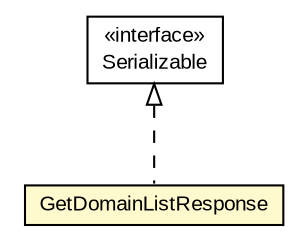 #!/usr/local/bin/dot
#
# Class diagram 
# Generated by UMLGraph version R5_6-24-gf6e263 (http://www.umlgraph.org/)
#

digraph G {
	edge [fontname="arial",fontsize=10,labelfontname="arial",labelfontsize=10];
	node [fontname="arial",fontsize=10,shape=plaintext];
	nodesep=0.25;
	ranksep=0.5;
	// org.miloss.fgsms.services.interfaces.policyconfiguration.GetDomainListResponse
	c474762 [label=<<table title="org.miloss.fgsms.services.interfaces.policyconfiguration.GetDomainListResponse" border="0" cellborder="1" cellspacing="0" cellpadding="2" port="p" bgcolor="lemonChiffon" href="./GetDomainListResponse.html">
		<tr><td><table border="0" cellspacing="0" cellpadding="1">
<tr><td align="center" balign="center"> GetDomainListResponse </td></tr>
		</table></td></tr>
		</table>>, URL="./GetDomainListResponse.html", fontname="arial", fontcolor="black", fontsize=10.0];
	//org.miloss.fgsms.services.interfaces.policyconfiguration.GetDomainListResponse implements java.io.Serializable
	c475367:p -> c474762:p [dir=back,arrowtail=empty,style=dashed];
	// java.io.Serializable
	c475367 [label=<<table title="java.io.Serializable" border="0" cellborder="1" cellspacing="0" cellpadding="2" port="p" href="http://java.sun.com/j2se/1.4.2/docs/api/java/io/Serializable.html">
		<tr><td><table border="0" cellspacing="0" cellpadding="1">
<tr><td align="center" balign="center"> &#171;interface&#187; </td></tr>
<tr><td align="center" balign="center"> Serializable </td></tr>
		</table></td></tr>
		</table>>, URL="http://java.sun.com/j2se/1.4.2/docs/api/java/io/Serializable.html", fontname="arial", fontcolor="black", fontsize=10.0];
}

